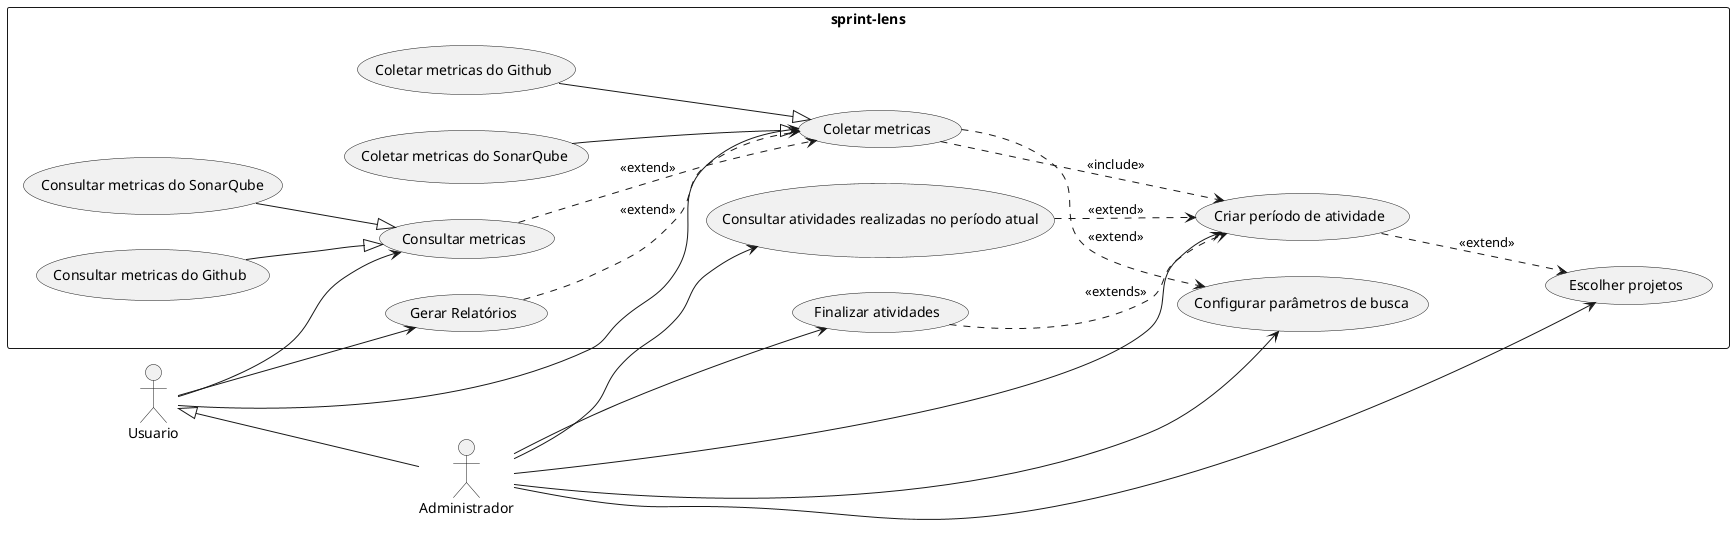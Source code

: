 ## Diagrama de Caso de Uso

plantuml
@startuml
' skinparam linetype ortho
left to right direction

actor "Usuario" as usuario
actor "Administrador" as adm

usuario <|-- adm



rectangle "sprint-lens" {

    usecase "Coletar metricas do Github" as coleta_github
    usecase "Coletar metricas do SonarQube" as coleta_sonarqube
    usecase "Coletar metricas" as coleta
    usecase "Consultar metricas do SonarQube" as consulta_sonarqube
    usecase "Consultar metricas do Github" as consulta_github
    usecase "Consultar metricas" as consulta
    usecase "Gerar Relatórios" as gerar_relatorio
    usecase "Criar período de atividade" as criar_periodo
    usecase "Consultar atividades realizadas no período atual" as consultar_atividade
    usecase "Finalizar atividades" as finaliza_atividades
    usecase "Configurar parâmetros de busca" as parametro_busca
    usecase "Escolher projetos" as escolher_projeto



    consulta_sonarqube --|> consulta
    consulta_github --|> consulta
    coleta_github --|> coleta
    coleta_sonarqube --|> coleta
    consulta -[dashed]-> coleta : <<extend>>
    coleta -[dashed]-> parametro_busca : <<extend>>
    coleta -[dashed]-> criar_periodo : <<include>>
    gerar_relatorio -[dashed]-> coleta : <<extend>>
    consultar_atividade -[dashed]-> criar_periodo : <<extend>> 
    criar_periodo -[dashed]-> escolher_projeto : <<extend>>
    finaliza_atividades -[dashed]-> criar_periodo : <<extends>>
    


    usuario --> consulta
    usuario --> gerar_relatorio
    usuario --> coleta
    adm --> criar_periodo
    adm --> consultar_atividade
    adm --> finaliza_atividades
    adm --> parametro_busca
    adm --> escolher_projeto
    

  

    
      
}
@enduml